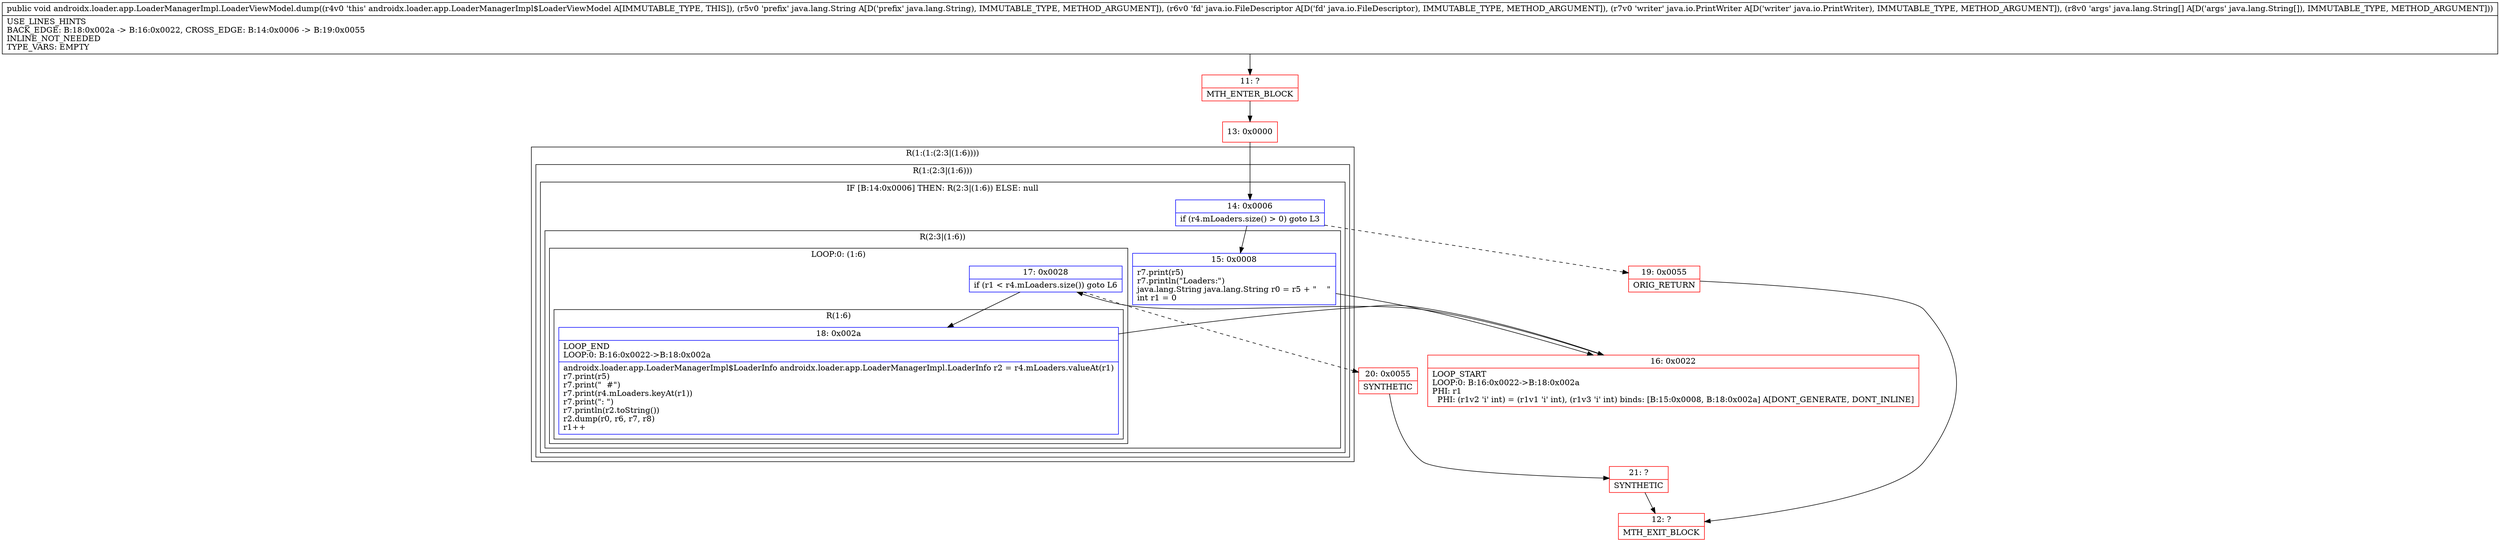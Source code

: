 digraph "CFG forandroidx.loader.app.LoaderManagerImpl.LoaderViewModel.dump(Ljava\/lang\/String;Ljava\/io\/FileDescriptor;Ljava\/io\/PrintWriter;[Ljava\/lang\/String;)V" {
subgraph cluster_Region_1296809262 {
label = "R(1:(1:(2:3|(1:6))))";
node [shape=record,color=blue];
subgraph cluster_Region_1325243067 {
label = "R(1:(2:3|(1:6)))";
node [shape=record,color=blue];
subgraph cluster_IfRegion_809570577 {
label = "IF [B:14:0x0006] THEN: R(2:3|(1:6)) ELSE: null";
node [shape=record,color=blue];
Node_14 [shape=record,label="{14\:\ 0x0006|if (r4.mLoaders.size() \> 0) goto L3\l}"];
subgraph cluster_Region_1494584554 {
label = "R(2:3|(1:6))";
node [shape=record,color=blue];
Node_15 [shape=record,label="{15\:\ 0x0008|r7.print(r5)\lr7.println(\"Loaders:\")\ljava.lang.String java.lang.String r0 = r5 + \"    \"\lint r1 = 0\l}"];
subgraph cluster_LoopRegion_891392690 {
label = "LOOP:0: (1:6)";
node [shape=record,color=blue];
Node_17 [shape=record,label="{17\:\ 0x0028|if (r1 \< r4.mLoaders.size()) goto L6\l}"];
subgraph cluster_Region_1387336846 {
label = "R(1:6)";
node [shape=record,color=blue];
Node_18 [shape=record,label="{18\:\ 0x002a|LOOP_END\lLOOP:0: B:16:0x0022\-\>B:18:0x002a\l|androidx.loader.app.LoaderManagerImpl$LoaderInfo androidx.loader.app.LoaderManagerImpl.LoaderInfo r2 = r4.mLoaders.valueAt(r1)\lr7.print(r5)\lr7.print(\"  #\")\lr7.print(r4.mLoaders.keyAt(r1))\lr7.print(\": \")\lr7.println(r2.toString())\lr2.dump(r0, r6, r7, r8)\lr1++\l}"];
}
}
}
}
}
}
Node_11 [shape=record,color=red,label="{11\:\ ?|MTH_ENTER_BLOCK\l}"];
Node_13 [shape=record,color=red,label="{13\:\ 0x0000}"];
Node_16 [shape=record,color=red,label="{16\:\ 0x0022|LOOP_START\lLOOP:0: B:16:0x0022\-\>B:18:0x002a\lPHI: r1 \l  PHI: (r1v2 'i' int) = (r1v1 'i' int), (r1v3 'i' int) binds: [B:15:0x0008, B:18:0x002a] A[DONT_GENERATE, DONT_INLINE]\l}"];
Node_20 [shape=record,color=red,label="{20\:\ 0x0055|SYNTHETIC\l}"];
Node_21 [shape=record,color=red,label="{21\:\ ?|SYNTHETIC\l}"];
Node_12 [shape=record,color=red,label="{12\:\ ?|MTH_EXIT_BLOCK\l}"];
Node_19 [shape=record,color=red,label="{19\:\ 0x0055|ORIG_RETURN\l}"];
MethodNode[shape=record,label="{public void androidx.loader.app.LoaderManagerImpl.LoaderViewModel.dump((r4v0 'this' androidx.loader.app.LoaderManagerImpl$LoaderViewModel A[IMMUTABLE_TYPE, THIS]), (r5v0 'prefix' java.lang.String A[D('prefix' java.lang.String), IMMUTABLE_TYPE, METHOD_ARGUMENT]), (r6v0 'fd' java.io.FileDescriptor A[D('fd' java.io.FileDescriptor), IMMUTABLE_TYPE, METHOD_ARGUMENT]), (r7v0 'writer' java.io.PrintWriter A[D('writer' java.io.PrintWriter), IMMUTABLE_TYPE, METHOD_ARGUMENT]), (r8v0 'args' java.lang.String[] A[D('args' java.lang.String[]), IMMUTABLE_TYPE, METHOD_ARGUMENT]))  | USE_LINES_HINTS\lBACK_EDGE: B:18:0x002a \-\> B:16:0x0022, CROSS_EDGE: B:14:0x0006 \-\> B:19:0x0055\lINLINE_NOT_NEEDED\lTYPE_VARS: EMPTY\l}"];
MethodNode -> Node_11;Node_14 -> Node_15;
Node_14 -> Node_19[style=dashed];
Node_15 -> Node_16;
Node_17 -> Node_18;
Node_17 -> Node_20[style=dashed];
Node_18 -> Node_16;
Node_11 -> Node_13;
Node_13 -> Node_14;
Node_16 -> Node_17;
Node_20 -> Node_21;
Node_21 -> Node_12;
Node_19 -> Node_12;
}

